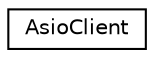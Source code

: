 digraph "Graphical Class Hierarchy"
{
 // LATEX_PDF_SIZE
  edge [fontname="Helvetica",fontsize="10",labelfontname="Helvetica",labelfontsize="10"];
  node [fontname="Helvetica",fontsize="10",shape=record];
  rankdir="LR";
  Node0 [label="AsioClient",height=0.2,width=0.4,color="black", fillcolor="white", style="filled",URL="$classAsioClient.html",tooltip=" "];
}
